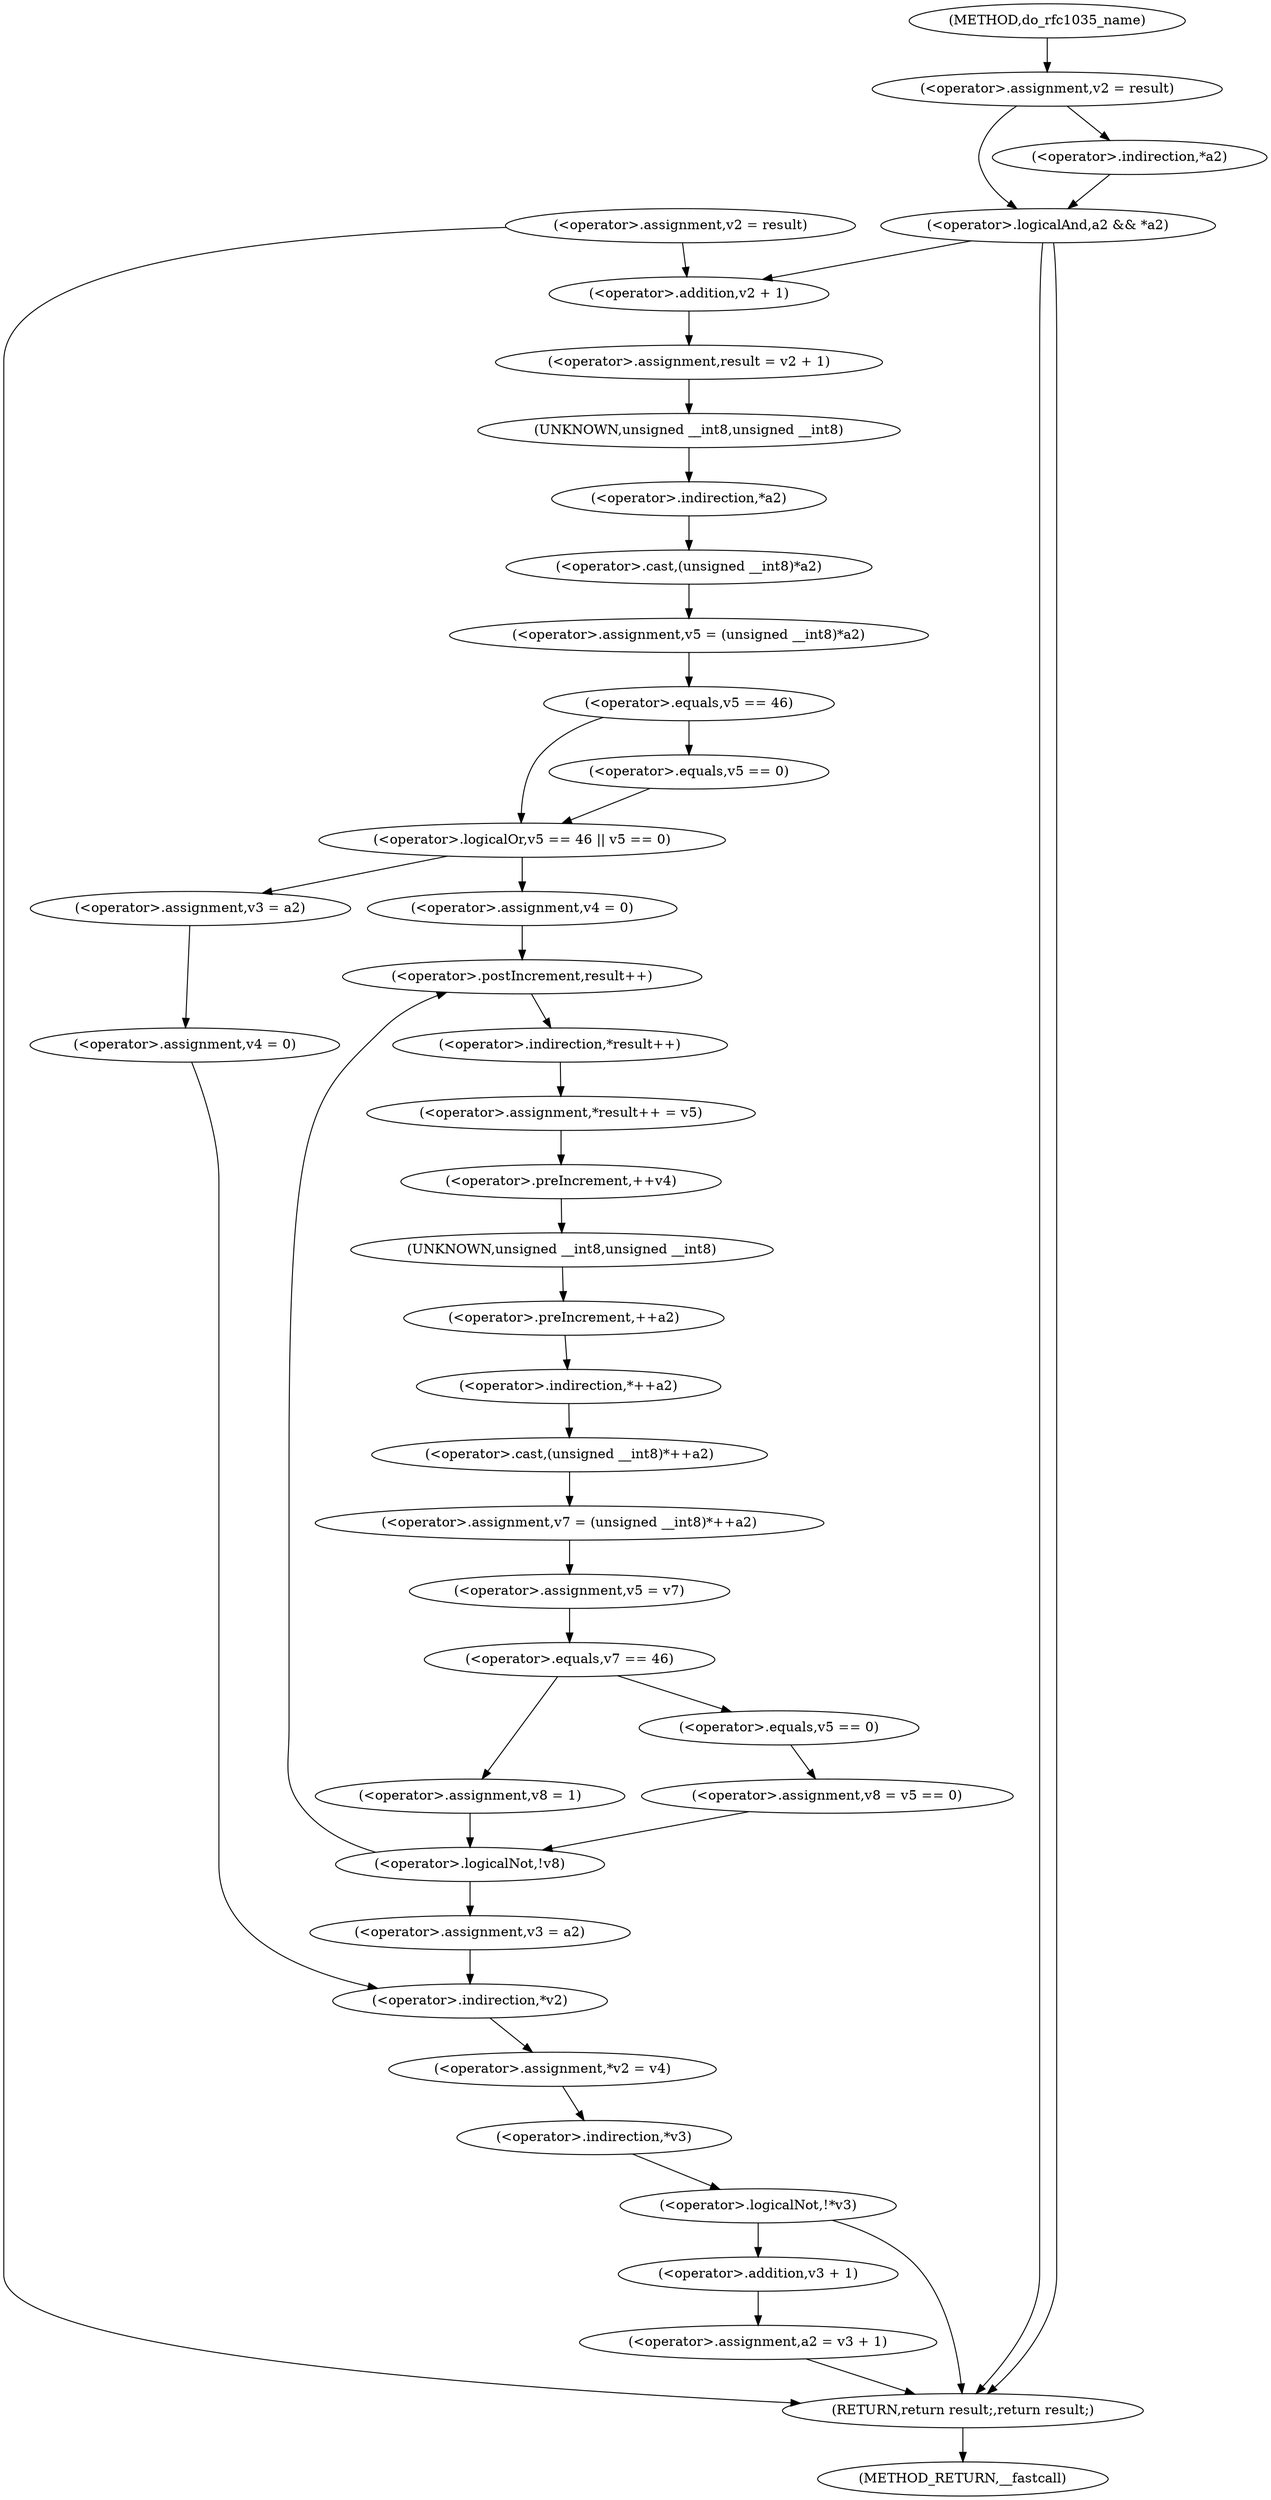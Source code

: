 digraph do_rfc1035_name {  
"1000117" [label = "(<operator>.assignment,v2 = result)" ]
"1000121" [label = "(<operator>.logicalAnd,a2 && *a2)" ]
"1000123" [label = "(<operator>.indirection,*a2)" ]
"1000129" [label = "(<operator>.assignment,result = v2 + 1)" ]
"1000131" [label = "(<operator>.addition,v2 + 1)" ]
"1000134" [label = "(<operator>.assignment,v5 = (unsigned __int8)*a2)" ]
"1000136" [label = "(<operator>.cast,(unsigned __int8)*a2)" ]
"1000137" [label = "(UNKNOWN,unsigned __int8,unsigned __int8)" ]
"1000138" [label = "(<operator>.indirection,*a2)" ]
"1000141" [label = "(<operator>.logicalOr,v5 == 46 || v5 == 0)" ]
"1000142" [label = "(<operator>.equals,v5 == 46)" ]
"1000145" [label = "(<operator>.equals,v5 == 0)" ]
"1000149" [label = "(<operator>.assignment,v3 = a2)" ]
"1000152" [label = "(<operator>.assignment,v4 = 0)" ]
"1000157" [label = "(<operator>.assignment,v4 = 0)" ]
"1000162" [label = "(<operator>.assignment,*result++ = v5)" ]
"1000163" [label = "(<operator>.indirection,*result++)" ]
"1000164" [label = "(<operator>.postIncrement,result++)" ]
"1000167" [label = "(<operator>.preIncrement,++v4)" ]
"1000169" [label = "(<operator>.assignment,v7 = (unsigned __int8)*++a2)" ]
"1000171" [label = "(<operator>.cast,(unsigned __int8)*++a2)" ]
"1000172" [label = "(UNKNOWN,unsigned __int8,unsigned __int8)" ]
"1000173" [label = "(<operator>.indirection,*++a2)" ]
"1000174" [label = "(<operator>.preIncrement,++a2)" ]
"1000176" [label = "(<operator>.assignment,v5 = v7)" ]
"1000180" [label = "(<operator>.equals,v7 == 46)" ]
"1000183" [label = "(<operator>.assignment,v8 = 1)" ]
"1000187" [label = "(<operator>.assignment,v8 = v5 == 0)" ]
"1000189" [label = "(<operator>.equals,v5 == 0)" ]
"1000192" [label = "(<operator>.logicalNot,!v8)" ]
"1000194" [label = "(<operator>.assignment,v3 = a2)" ]
"1000197" [label = "(<operator>.assignment,*v2 = v4)" ]
"1000198" [label = "(<operator>.indirection,*v2)" ]
"1000202" [label = "(<operator>.logicalNot,!*v3)" ]
"1000203" [label = "(<operator>.indirection,*v3)" ]
"1000206" [label = "(<operator>.assignment,a2 = v3 + 1)" ]
"1000208" [label = "(<operator>.addition,v3 + 1)" ]
"1000212" [label = "(<operator>.assignment,v2 = result)" ]
"1000215" [label = "(RETURN,return result;,return result;)" ]
"1000107" [label = "(METHOD,do_rfc1035_name)" ]
"1000217" [label = "(METHOD_RETURN,__fastcall)" ]
  "1000117" -> "1000121" 
  "1000117" -> "1000123" 
  "1000121" -> "1000131" 
  "1000121" -> "1000215" 
  "1000121" -> "1000215" 
  "1000123" -> "1000121" 
  "1000129" -> "1000137" 
  "1000131" -> "1000129" 
  "1000134" -> "1000142" 
  "1000136" -> "1000134" 
  "1000137" -> "1000138" 
  "1000138" -> "1000136" 
  "1000141" -> "1000149" 
  "1000141" -> "1000157" 
  "1000142" -> "1000141" 
  "1000142" -> "1000145" 
  "1000145" -> "1000141" 
  "1000149" -> "1000152" 
  "1000152" -> "1000198" 
  "1000157" -> "1000164" 
  "1000162" -> "1000167" 
  "1000163" -> "1000162" 
  "1000164" -> "1000163" 
  "1000167" -> "1000172" 
  "1000169" -> "1000176" 
  "1000171" -> "1000169" 
  "1000172" -> "1000174" 
  "1000173" -> "1000171" 
  "1000174" -> "1000173" 
  "1000176" -> "1000180" 
  "1000180" -> "1000183" 
  "1000180" -> "1000189" 
  "1000183" -> "1000192" 
  "1000187" -> "1000192" 
  "1000189" -> "1000187" 
  "1000192" -> "1000164" 
  "1000192" -> "1000194" 
  "1000194" -> "1000198" 
  "1000197" -> "1000203" 
  "1000198" -> "1000197" 
  "1000202" -> "1000215" 
  "1000202" -> "1000208" 
  "1000203" -> "1000202" 
  "1000206" -> "1000215" 
  "1000208" -> "1000206" 
  "1000212" -> "1000131" 
  "1000212" -> "1000215" 
  "1000215" -> "1000217" 
  "1000107" -> "1000117" 
}
